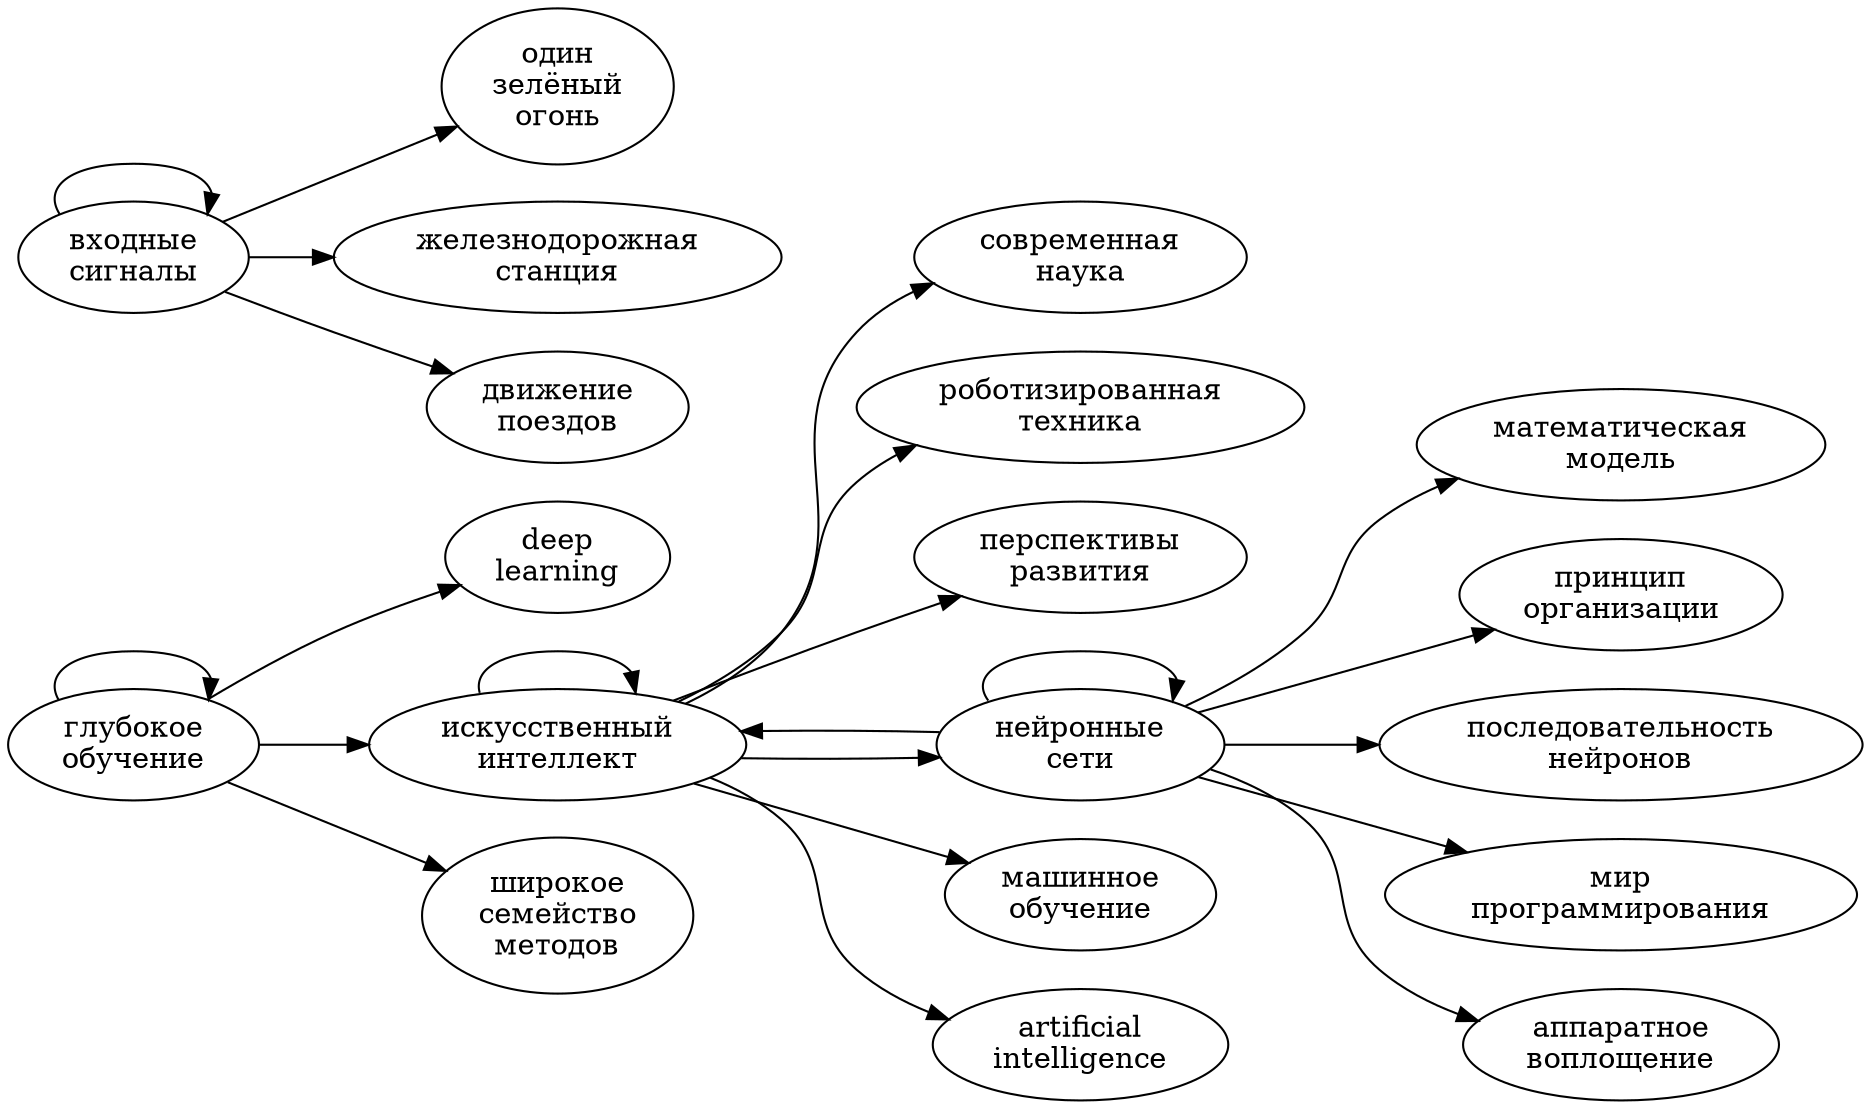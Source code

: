 digraph g {
rankdir = LR
"глубокое
обучение" -> "глубокое
обучение"
"глубокое
обучение" -> "deep
learning"
"глубокое
обучение" -> "искусственный
интеллект"
"глубокое
обучение" -> "широкое
семейство
методов"
"искусственный
интеллект" -> "искусственный
интеллект"
"искусственный
интеллект" -> "современная
наука"
"искусственный
интеллект" -> "роботизированная
техника"
"искусственный
интеллект" -> "перспективы
развития"
"искусственный
интеллект" -> "нейронные
сети"
"искусственный
интеллект" -> "машинное
обучение"
"искусственный
интеллект" -> "artificial
intelligence"
"нейронные
сети" -> "нейронные
сети"
"нейронные
сети" -> "искусственный
интеллект"
"нейронные
сети" -> "математическая
модель"
"нейронные
сети" -> "принцип
организации"
"нейронные
сети" -> "последовательность
нейронов"
"нейронные
сети" -> "мир
программирования"
"нейронные
сети" -> "аппаратное
воплощение"
"входные
сигналы" -> "входные
сигналы"
"входные
сигналы" -> "один
зелёный
огонь"
"входные
сигналы" -> "железнодорожная
станция"
"входные
сигналы" -> "движение
поездов"
}

